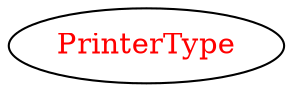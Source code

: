 digraph dependencyGraph {
 concentrate=true;
 ranksep="2.0";
 rankdir="LR"; 
 splines="ortho";
"PrinterType" [fontcolor="red"];
}